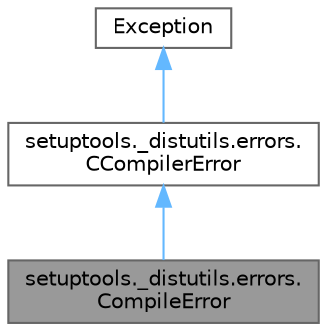 digraph "setuptools._distutils.errors.CompileError"
{
 // LATEX_PDF_SIZE
  bgcolor="transparent";
  edge [fontname=Helvetica,fontsize=10,labelfontname=Helvetica,labelfontsize=10];
  node [fontname=Helvetica,fontsize=10,shape=box,height=0.2,width=0.4];
  Node1 [id="Node000001",label="setuptools._distutils.errors.\lCompileError",height=0.2,width=0.4,color="gray40", fillcolor="grey60", style="filled", fontcolor="black",tooltip=" "];
  Node2 -> Node1 [id="edge1_Node000001_Node000002",dir="back",color="steelblue1",style="solid",tooltip=" "];
  Node2 [id="Node000002",label="setuptools._distutils.errors.\lCCompilerError",height=0.2,width=0.4,color="gray40", fillcolor="white", style="filled",URL="$classsetuptools_1_1__distutils_1_1errors_1_1_c_compiler_error.html",tooltip=" "];
  Node3 -> Node2 [id="edge2_Node000002_Node000003",dir="back",color="steelblue1",style="solid",tooltip=" "];
  Node3 [id="Node000003",label="Exception",height=0.2,width=0.4,color="gray40", fillcolor="white", style="filled",tooltip=" "];
}
